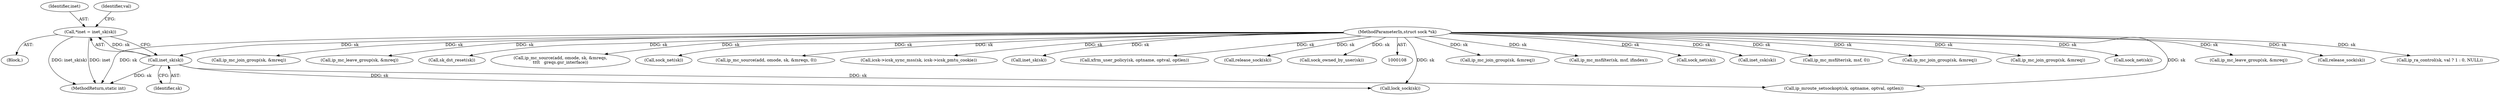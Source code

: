 digraph "0_linux_f6d8bd051c391c1c0458a30b2a7abcd939329259_26@pointer" {
"1000116" [label="(Call,*inet = inet_sk(sk))"];
"1000118" [label="(Call,inet_sk(sk))"];
"1000109" [label="(MethodParameterIn,struct sock *sk)"];
"1001342" [label="(Call,ip_mc_join_group(sk, &mreq))"];
"1000114" [label="(Block,)"];
"1001596" [label="(Call,ip_mc_msfilter(sk, msf, ifindex))"];
"1000279" [label="(Call,sock_net(sk))"];
"1000117" [label="(Identifier,inet)"];
"1000304" [label="(Call,inet_csk(sk))"];
"1000989" [label="(Call,ip_mc_msfilter(sk, msf, 0))"];
"1001179" [label="(Call,ip_mc_join_group(sk, &mreq))"];
"1000894" [label="(Call,ip_mc_join_group(sk, &mreq))"];
"1000116" [label="(Call,*inet = inet_sk(sk))"];
"1000762" [label="(Call,sock_net(sk))"];
"1000901" [label="(Call,ip_mc_leave_group(sk, &mreq))"];
"1001727" [label="(Call,release_sock(sk))"];
"1001630" [label="(Call,ip_ra_control(sk, val ? 1 : 0, NULL))"];
"1000259" [label="(Call,lock_sock(sk))"];
"1000118" [label="(Call,inet_sk(sk))"];
"1000251" [label="(Call,ip_mroute_setsockopt(sk, optname, optval, optlen))"];
"1001078" [label="(Call,ip_mc_join_group(sk, &mreq))"];
"1001186" [label="(Call,ip_mc_leave_group(sk, &mreq))"];
"1000512" [label="(Call,sk_dst_reset(sk))"];
"1001377" [label="(Call,ip_mc_source(add, omode, sk, &mreqs,\n\t\t\t\t   greqs.gsr_interface))"];
"1000782" [label="(Call,sock_net(sk))"];
"1000119" [label="(Identifier,sk)"];
"1001106" [label="(Call,ip_mc_source(add, omode, sk, &mreqs, 0))"];
"1000352" [label="(Call,icsk->icsk_sync_mss(sk, icsk->icsk_pmtu_cookie))"];
"1000122" [label="(Identifier,val)"];
"1000844" [label="(Call,inet_sk(sk))"];
"1001665" [label="(Call,xfrm_user_policy(sk, optname, optval, optlen))"];
"1001722" [label="(Call,release_sock(sk))"];
"1000109" [label="(MethodParameterIn,struct sock *sk)"];
"1000294" [label="(Call,sock_owned_by_user(sk))"];
"1001732" [label="(MethodReturn,static int)"];
"1000116" -> "1000114"  [label="AST: "];
"1000116" -> "1000118"  [label="CFG: "];
"1000117" -> "1000116"  [label="AST: "];
"1000118" -> "1000116"  [label="AST: "];
"1000122" -> "1000116"  [label="CFG: "];
"1000116" -> "1001732"  [label="DDG: inet"];
"1000116" -> "1001732"  [label="DDG: inet_sk(sk)"];
"1000118" -> "1000116"  [label="DDG: sk"];
"1000118" -> "1000119"  [label="CFG: "];
"1000119" -> "1000118"  [label="AST: "];
"1000118" -> "1001732"  [label="DDG: sk"];
"1000109" -> "1000118"  [label="DDG: sk"];
"1000118" -> "1000251"  [label="DDG: sk"];
"1000118" -> "1000259"  [label="DDG: sk"];
"1000109" -> "1000108"  [label="AST: "];
"1000109" -> "1001732"  [label="DDG: sk"];
"1000109" -> "1000251"  [label="DDG: sk"];
"1000109" -> "1000259"  [label="DDG: sk"];
"1000109" -> "1000279"  [label="DDG: sk"];
"1000109" -> "1000294"  [label="DDG: sk"];
"1000109" -> "1000304"  [label="DDG: sk"];
"1000109" -> "1000352"  [label="DDG: sk"];
"1000109" -> "1000512"  [label="DDG: sk"];
"1000109" -> "1000762"  [label="DDG: sk"];
"1000109" -> "1000782"  [label="DDG: sk"];
"1000109" -> "1000844"  [label="DDG: sk"];
"1000109" -> "1000894"  [label="DDG: sk"];
"1000109" -> "1000901"  [label="DDG: sk"];
"1000109" -> "1000989"  [label="DDG: sk"];
"1000109" -> "1001078"  [label="DDG: sk"];
"1000109" -> "1001106"  [label="DDG: sk"];
"1000109" -> "1001179"  [label="DDG: sk"];
"1000109" -> "1001186"  [label="DDG: sk"];
"1000109" -> "1001342"  [label="DDG: sk"];
"1000109" -> "1001377"  [label="DDG: sk"];
"1000109" -> "1001596"  [label="DDG: sk"];
"1000109" -> "1001630"  [label="DDG: sk"];
"1000109" -> "1001665"  [label="DDG: sk"];
"1000109" -> "1001722"  [label="DDG: sk"];
"1000109" -> "1001727"  [label="DDG: sk"];
}
